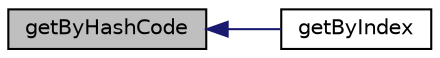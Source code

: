 digraph "getByHashCode"
{
  edge [fontname="Helvetica",fontsize="10",labelfontname="Helvetica",labelfontsize="10"];
  node [fontname="Helvetica",fontsize="10",shape=record];
  rankdir="LR";
  Node26 [label="getByHashCode",height=0.2,width=0.4,color="black", fillcolor="grey75", style="filled", fontcolor="black"];
  Node26 -> Node27 [dir="back",color="midnightblue",fontsize="10",style="solid",fontname="Helvetica"];
  Node27 [label="getByIndex",height=0.2,width=0.4,color="black", fillcolor="white", style="filled",URL="$class_p_h_p_excel___hash_table.html#a78bc825c3bf8dfffbb01240312611150"];
}
